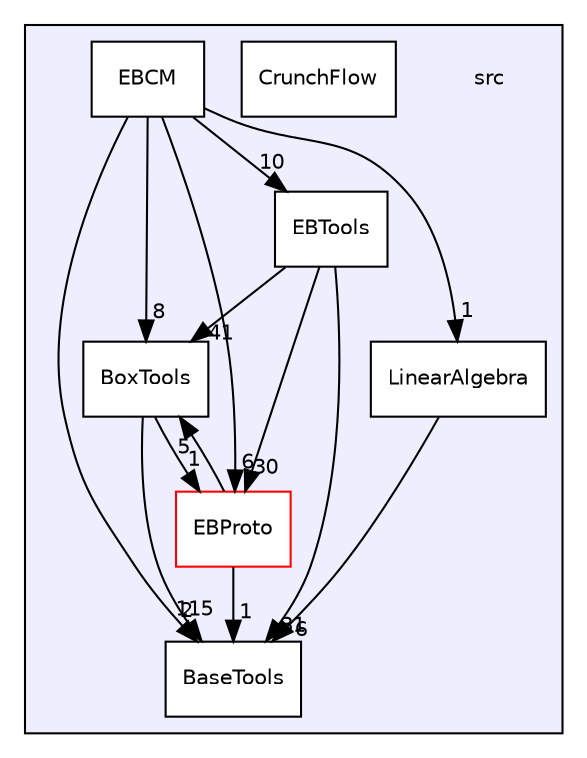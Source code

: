 digraph "src" {
  compound=true
  node [ fontsize="10", fontname="Helvetica"];
  edge [ labelfontsize="10", labelfontname="Helvetica"];
  subgraph clusterdir_68267d1309a1af8e8297ef4c3efbcdba {
    graph [ bgcolor="#eeeeff", pencolor="black", label="" URL="dir_68267d1309a1af8e8297ef4c3efbcdba.html"];
    dir_68267d1309a1af8e8297ef4c3efbcdba [shape=plaintext label="src"];
    dir_8770f64541b318d49b694ffa097d90bc [shape=box label="BaseTools" color="black" fillcolor="white" style="filled" URL="dir_8770f64541b318d49b694ffa097d90bc.html"];
    dir_fed316ab17bc95342959389c6cfba126 [shape=box label="BoxTools" color="black" fillcolor="white" style="filled" URL="dir_fed316ab17bc95342959389c6cfba126.html"];
    dir_f2bd59b531bc42df1e687577a48ba364 [shape=box label="CrunchFlow" color="black" fillcolor="white" style="filled" URL="dir_f2bd59b531bc42df1e687577a48ba364.html"];
    dir_d33b03cbc9ad2fc772293f336f88f830 [shape=box label="EBCM" color="black" fillcolor="white" style="filled" URL="dir_d33b03cbc9ad2fc772293f336f88f830.html"];
    dir_e1cc3c6079e57895d94835e7dbcaa9b5 [shape=box label="EBProto" color="red" fillcolor="white" style="filled" URL="dir_e1cc3c6079e57895d94835e7dbcaa9b5.html"];
    dir_469d873b4af5632be2aecfd4f0436963 [shape=box label="EBTools" color="black" fillcolor="white" style="filled" URL="dir_469d873b4af5632be2aecfd4f0436963.html"];
    dir_c94985346abed7ff4a0fc6d539290e1f [shape=box label="LinearAlgebra" color="black" fillcolor="white" style="filled" URL="dir_c94985346abed7ff4a0fc6d539290e1f.html"];
  }
  dir_d33b03cbc9ad2fc772293f336f88f830->dir_fed316ab17bc95342959389c6cfba126 [headlabel="8", labeldistance=1.5 headhref="dir_000005_000002.html"];
  dir_d33b03cbc9ad2fc772293f336f88f830->dir_8770f64541b318d49b694ffa097d90bc [headlabel="2", labeldistance=1.5 headhref="dir_000005_000003.html"];
  dir_d33b03cbc9ad2fc772293f336f88f830->dir_469d873b4af5632be2aecfd4f0436963 [headlabel="10", labeldistance=1.5 headhref="dir_000005_000004.html"];
  dir_d33b03cbc9ad2fc772293f336f88f830->dir_e1cc3c6079e57895d94835e7dbcaa9b5 [headlabel="6", labeldistance=1.5 headhref="dir_000005_000007.html"];
  dir_d33b03cbc9ad2fc772293f336f88f830->dir_c94985346abed7ff4a0fc6d539290e1f [headlabel="1", labeldistance=1.5 headhref="dir_000005_000006.html"];
  dir_fed316ab17bc95342959389c6cfba126->dir_8770f64541b318d49b694ffa097d90bc [headlabel="115", labeldistance=1.5 headhref="dir_000002_000003.html"];
  dir_fed316ab17bc95342959389c6cfba126->dir_e1cc3c6079e57895d94835e7dbcaa9b5 [headlabel="1", labeldistance=1.5 headhref="dir_000002_000007.html"];
  dir_469d873b4af5632be2aecfd4f0436963->dir_fed316ab17bc95342959389c6cfba126 [headlabel="41", labeldistance=1.5 headhref="dir_000004_000002.html"];
  dir_469d873b4af5632be2aecfd4f0436963->dir_8770f64541b318d49b694ffa097d90bc [headlabel="31", labeldistance=1.5 headhref="dir_000004_000003.html"];
  dir_469d873b4af5632be2aecfd4f0436963->dir_e1cc3c6079e57895d94835e7dbcaa9b5 [headlabel="30", labeldistance=1.5 headhref="dir_000004_000007.html"];
  dir_e1cc3c6079e57895d94835e7dbcaa9b5->dir_fed316ab17bc95342959389c6cfba126 [headlabel="5", labeldistance=1.5 headhref="dir_000007_000002.html"];
  dir_e1cc3c6079e57895d94835e7dbcaa9b5->dir_8770f64541b318d49b694ffa097d90bc [headlabel="1", labeldistance=1.5 headhref="dir_000007_000003.html"];
  dir_c94985346abed7ff4a0fc6d539290e1f->dir_8770f64541b318d49b694ffa097d90bc [headlabel="6", labeldistance=1.5 headhref="dir_000006_000003.html"];
}
